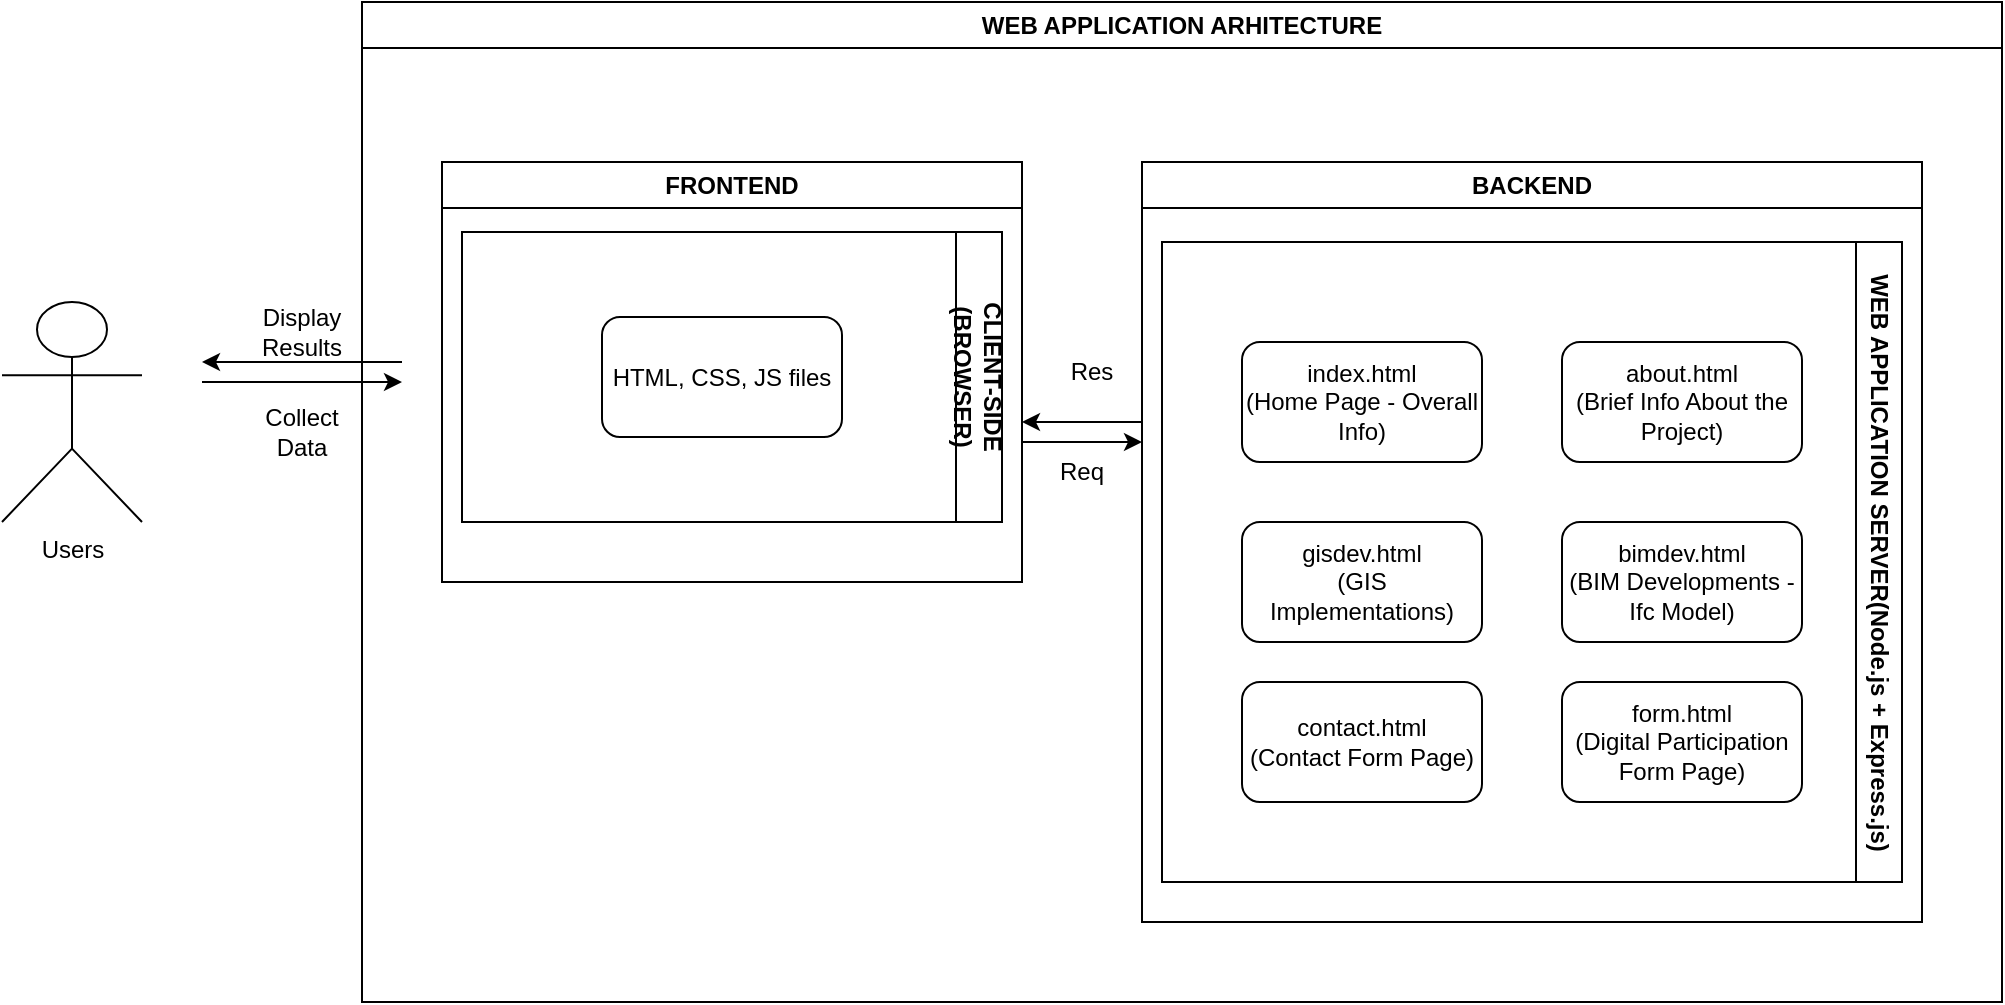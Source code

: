 <mxfile version="23.1.6" type="github">
  <diagram name="Page-1" id="e7e014a7-5840-1c2e-5031-d8a46d1fe8dd">
    <mxGraphModel dx="1045" dy="1262" grid="1" gridSize="10" guides="1" tooltips="1" connect="1" arrows="1" fold="1" page="1" pageScale="1" pageWidth="1169" pageHeight="826" background="none" math="0" shadow="0">
      <root>
        <mxCell id="0" />
        <mxCell id="1" parent="0" />
        <mxCell id="ZubxP0jMZ-Sgu1mifD_v-41" value="WEB APPLICATION ARHITECTURE" style="swimlane;whiteSpace=wrap;html=1;" vertex="1" parent="1">
          <mxGeometry x="250" y="80" width="820" height="500" as="geometry" />
        </mxCell>
        <mxCell id="ZubxP0jMZ-Sgu1mifD_v-42" value="FRONTEND" style="swimlane;whiteSpace=wrap;html=1;" vertex="1" parent="ZubxP0jMZ-Sgu1mifD_v-41">
          <mxGeometry x="40" y="80" width="290" height="210" as="geometry" />
        </mxCell>
        <mxCell id="ZubxP0jMZ-Sgu1mifD_v-52" value="CLIENT-SIDE (BROWSER)" style="swimlane;horizontal=0;whiteSpace=wrap;html=1;rotation=-180;" vertex="1" parent="ZubxP0jMZ-Sgu1mifD_v-42">
          <mxGeometry x="10" y="35" width="270" height="145" as="geometry" />
        </mxCell>
        <mxCell id="ZubxP0jMZ-Sgu1mifD_v-57" value="HTML, CSS, JS files" style="rounded=1;whiteSpace=wrap;html=1;" vertex="1" parent="ZubxP0jMZ-Sgu1mifD_v-52">
          <mxGeometry x="70" y="42.5" width="120" height="60" as="geometry" />
        </mxCell>
        <mxCell id="ZubxP0jMZ-Sgu1mifD_v-43" value="BACKEND" style="swimlane;whiteSpace=wrap;html=1;" vertex="1" parent="ZubxP0jMZ-Sgu1mifD_v-41">
          <mxGeometry x="390" y="80" width="390" height="380" as="geometry" />
        </mxCell>
        <mxCell id="ZubxP0jMZ-Sgu1mifD_v-44" value="WEB APPLICATION SERVER(Node.js + Express.js)" style="swimlane;horizontal=0;whiteSpace=wrap;html=1;rotation=-180;" vertex="1" parent="ZubxP0jMZ-Sgu1mifD_v-43">
          <mxGeometry x="10" y="40" width="370" height="320" as="geometry" />
        </mxCell>
        <mxCell id="ZubxP0jMZ-Sgu1mifD_v-45" value="index.html&lt;br&gt;(Home Page - Overall Info)" style="rounded=1;whiteSpace=wrap;html=1;" vertex="1" parent="ZubxP0jMZ-Sgu1mifD_v-44">
          <mxGeometry x="40" y="50" width="120" height="60" as="geometry" />
        </mxCell>
        <mxCell id="ZubxP0jMZ-Sgu1mifD_v-46" value="gisdev.html&lt;br&gt;(GIS Implementations)" style="rounded=1;whiteSpace=wrap;html=1;" vertex="1" parent="ZubxP0jMZ-Sgu1mifD_v-44">
          <mxGeometry x="40" y="140" width="120" height="60" as="geometry" />
        </mxCell>
        <mxCell id="ZubxP0jMZ-Sgu1mifD_v-47" value="bimdev.html&lt;br&gt;(BIM Developments - Ifc Model)" style="rounded=1;whiteSpace=wrap;html=1;" vertex="1" parent="ZubxP0jMZ-Sgu1mifD_v-44">
          <mxGeometry x="200" y="140" width="120" height="60" as="geometry" />
        </mxCell>
        <mxCell id="ZubxP0jMZ-Sgu1mifD_v-48" value="contact.html&lt;br&gt;(Contact Form Page)" style="rounded=1;whiteSpace=wrap;html=1;" vertex="1" parent="ZubxP0jMZ-Sgu1mifD_v-44">
          <mxGeometry x="40" y="220" width="120" height="60" as="geometry" />
        </mxCell>
        <mxCell id="ZubxP0jMZ-Sgu1mifD_v-49" value="form.html&lt;br&gt;(Digital Participation Form Page)" style="rounded=1;whiteSpace=wrap;html=1;" vertex="1" parent="ZubxP0jMZ-Sgu1mifD_v-44">
          <mxGeometry x="200" y="220" width="120" height="60" as="geometry" />
        </mxCell>
        <mxCell id="ZubxP0jMZ-Sgu1mifD_v-50" value="about.html&lt;br&gt;(Brief Info About the Project)" style="rounded=1;whiteSpace=wrap;html=1;" vertex="1" parent="ZubxP0jMZ-Sgu1mifD_v-44">
          <mxGeometry x="200" y="50" width="120" height="60" as="geometry" />
        </mxCell>
        <mxCell id="ZubxP0jMZ-Sgu1mifD_v-63" value="Req" style="text;html=1;align=center;verticalAlign=middle;whiteSpace=wrap;rounded=0;" vertex="1" parent="ZubxP0jMZ-Sgu1mifD_v-41">
          <mxGeometry x="330" y="220" width="60" height="30" as="geometry" />
        </mxCell>
        <mxCell id="ZubxP0jMZ-Sgu1mifD_v-64" value="Res" style="text;html=1;align=center;verticalAlign=middle;whiteSpace=wrap;rounded=0;" vertex="1" parent="ZubxP0jMZ-Sgu1mifD_v-41">
          <mxGeometry x="335" y="170" width="60" height="30" as="geometry" />
        </mxCell>
        <mxCell id="ZubxP0jMZ-Sgu1mifD_v-61" value="" style="endArrow=classic;html=1;rounded=0;" edge="1" parent="1">
          <mxGeometry width="50" height="50" relative="1" as="geometry">
            <mxPoint x="640" y="290" as="sourcePoint" />
            <mxPoint x="580" y="290" as="targetPoint" />
            <Array as="points" />
          </mxGeometry>
        </mxCell>
        <mxCell id="ZubxP0jMZ-Sgu1mifD_v-62" value="" style="endArrow=classic;html=1;rounded=0;" edge="1" parent="1">
          <mxGeometry width="50" height="50" relative="1" as="geometry">
            <mxPoint x="580" y="300" as="sourcePoint" />
            <mxPoint x="640" y="300" as="targetPoint" />
            <Array as="points" />
          </mxGeometry>
        </mxCell>
        <mxCell id="ZubxP0jMZ-Sgu1mifD_v-65" value="" style="endArrow=classic;html=1;rounded=0;" edge="1" parent="1">
          <mxGeometry width="50" height="50" relative="1" as="geometry">
            <mxPoint x="270" y="260" as="sourcePoint" />
            <mxPoint x="170" y="260" as="targetPoint" />
          </mxGeometry>
        </mxCell>
        <mxCell id="ZubxP0jMZ-Sgu1mifD_v-66" value="Users" style="shape=umlActor;verticalLabelPosition=bottom;verticalAlign=top;html=1;outlineConnect=0;" vertex="1" parent="1">
          <mxGeometry x="70" y="230" width="70" height="110" as="geometry" />
        </mxCell>
        <mxCell id="ZubxP0jMZ-Sgu1mifD_v-67" value="" style="endArrow=classic;html=1;rounded=0;" edge="1" parent="1">
          <mxGeometry width="50" height="50" relative="1" as="geometry">
            <mxPoint x="170" y="270" as="sourcePoint" />
            <mxPoint x="270" y="270" as="targetPoint" />
          </mxGeometry>
        </mxCell>
        <mxCell id="ZubxP0jMZ-Sgu1mifD_v-68" value="Display Results" style="text;html=1;align=center;verticalAlign=middle;whiteSpace=wrap;rounded=0;" vertex="1" parent="1">
          <mxGeometry x="190" y="230" width="60" height="30" as="geometry" />
        </mxCell>
        <mxCell id="ZubxP0jMZ-Sgu1mifD_v-69" value="Collect Data" style="text;html=1;align=center;verticalAlign=middle;whiteSpace=wrap;rounded=0;" vertex="1" parent="1">
          <mxGeometry x="190" y="280" width="60" height="30" as="geometry" />
        </mxCell>
      </root>
    </mxGraphModel>
  </diagram>
</mxfile>
